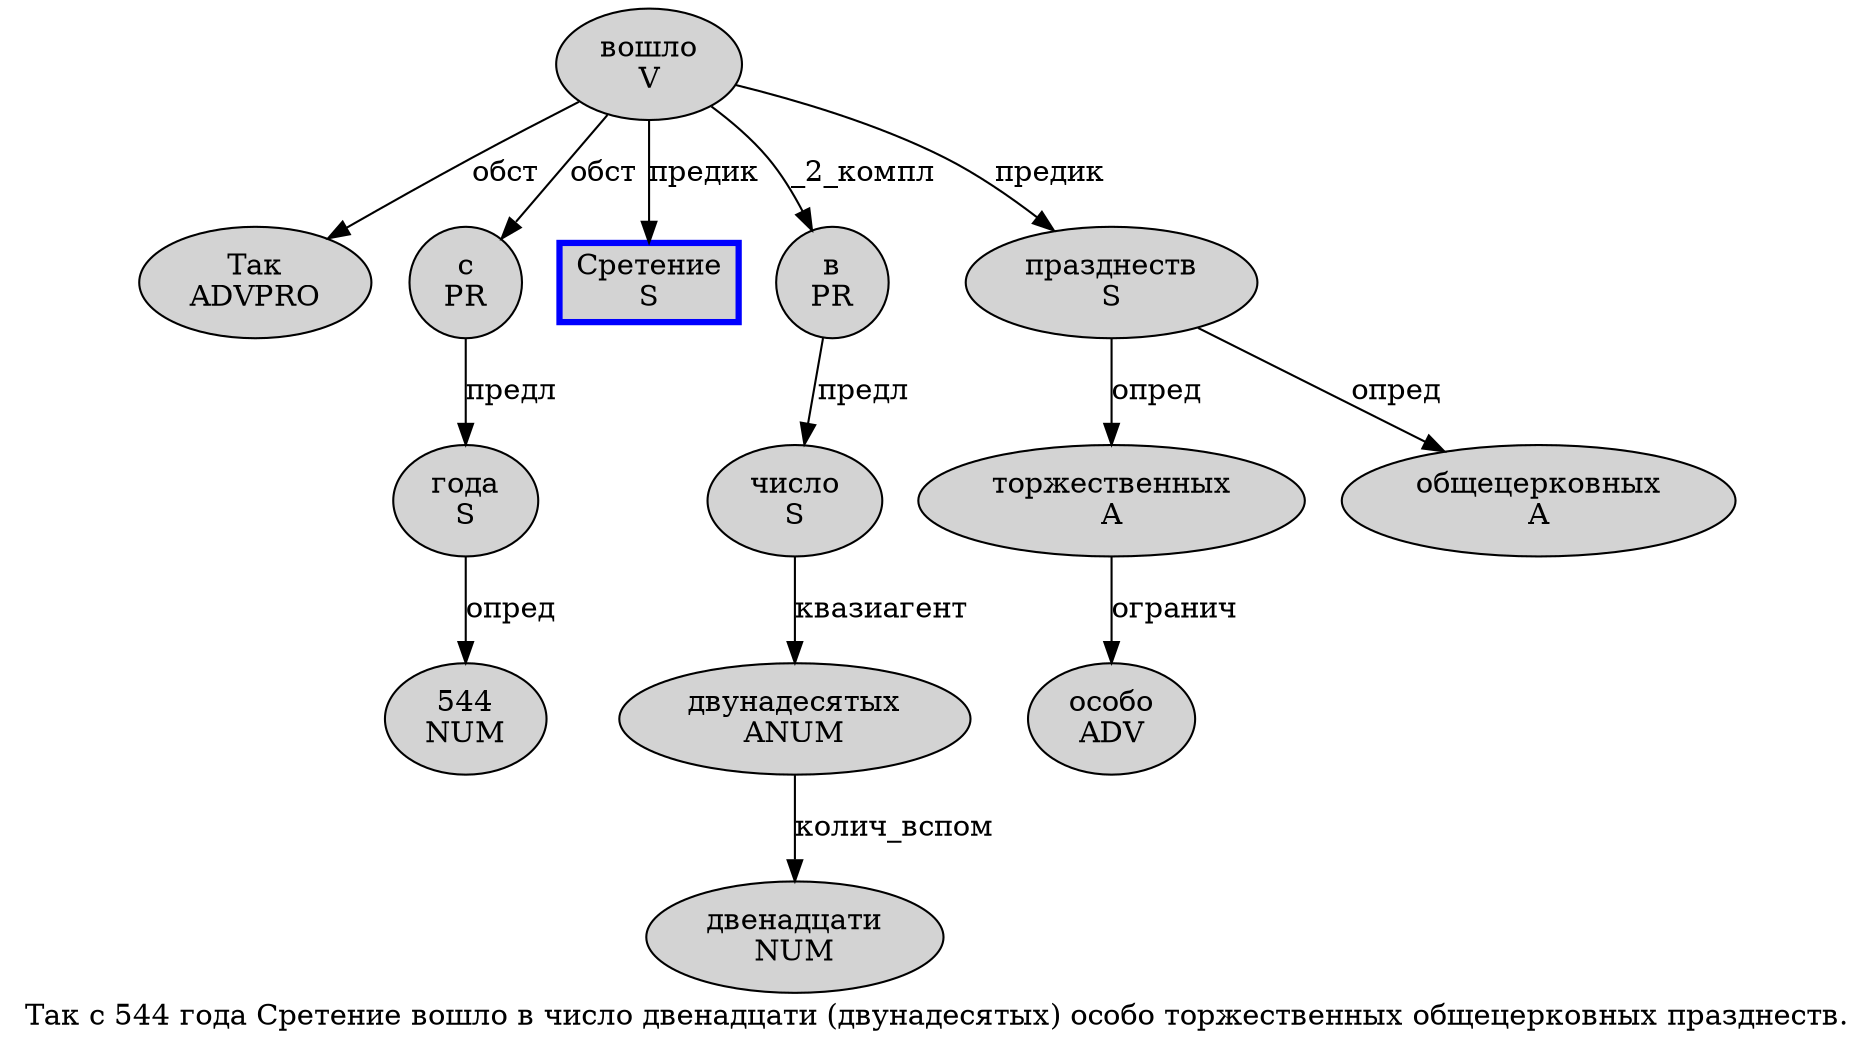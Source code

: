 digraph SENTENCE_1022 {
	graph [label="Так с 544 года Сретение вошло в число двенадцати (двунадесятых) особо торжественных общецерковных празднеств."]
	node [style=filled]
		0 [label="Так
ADVPRO" color="" fillcolor=lightgray penwidth=1 shape=ellipse]
		1 [label="с
PR" color="" fillcolor=lightgray penwidth=1 shape=ellipse]
		2 [label="544
NUM" color="" fillcolor=lightgray penwidth=1 shape=ellipse]
		3 [label="года
S" color="" fillcolor=lightgray penwidth=1 shape=ellipse]
		4 [label="Сретение
S" color=blue fillcolor=lightgray penwidth=3 shape=box]
		5 [label="вошло
V" color="" fillcolor=lightgray penwidth=1 shape=ellipse]
		6 [label="в
PR" color="" fillcolor=lightgray penwidth=1 shape=ellipse]
		7 [label="число
S" color="" fillcolor=lightgray penwidth=1 shape=ellipse]
		8 [label="двенадцати
NUM" color="" fillcolor=lightgray penwidth=1 shape=ellipse]
		10 [label="двунадесятых
ANUM" color="" fillcolor=lightgray penwidth=1 shape=ellipse]
		12 [label="особо
ADV" color="" fillcolor=lightgray penwidth=1 shape=ellipse]
		13 [label="торжественных
A" color="" fillcolor=lightgray penwidth=1 shape=ellipse]
		14 [label="общецерковных
A" color="" fillcolor=lightgray penwidth=1 shape=ellipse]
		15 [label="празднеств
S" color="" fillcolor=lightgray penwidth=1 shape=ellipse]
			7 -> 10 [label="квазиагент"]
			10 -> 8 [label="колич_вспом"]
			6 -> 7 [label="предл"]
			13 -> 12 [label="огранич"]
			5 -> 0 [label="обст"]
			5 -> 1 [label="обст"]
			5 -> 4 [label="предик"]
			5 -> 6 [label="_2_компл"]
			5 -> 15 [label="предик"]
			1 -> 3 [label="предл"]
			3 -> 2 [label="опред"]
			15 -> 13 [label="опред"]
			15 -> 14 [label="опред"]
}